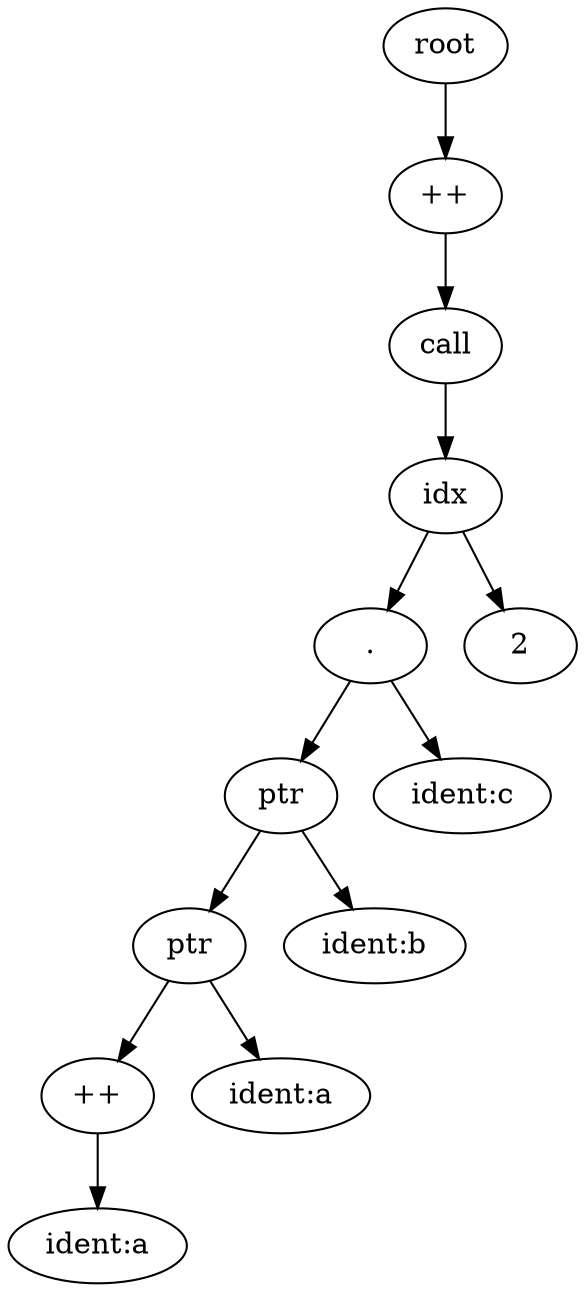digraph G {
	p0[label=root]
	p1[label=<++>]
	p0->p1
	p2[label=<call>]
	p1->p2
	p3[label=<idx>]
	p2->p3
	p4[label=<.>]
	p3->p4
	p5[label=<2>]
	p3->p5
	p6[label=<ptr>]
	p4->p6
	p7[label=<ident:c>]
	p4->p7
	p8[label=<ptr>]
	p6->p8
	p9[label=<ident:b>]
	p6->p9
	p10[label=<++>]
	p8->p10
	p11[label=<ident:a>]
	p8->p11
	p12[label=<ident:a>]
	p10->p12
}
